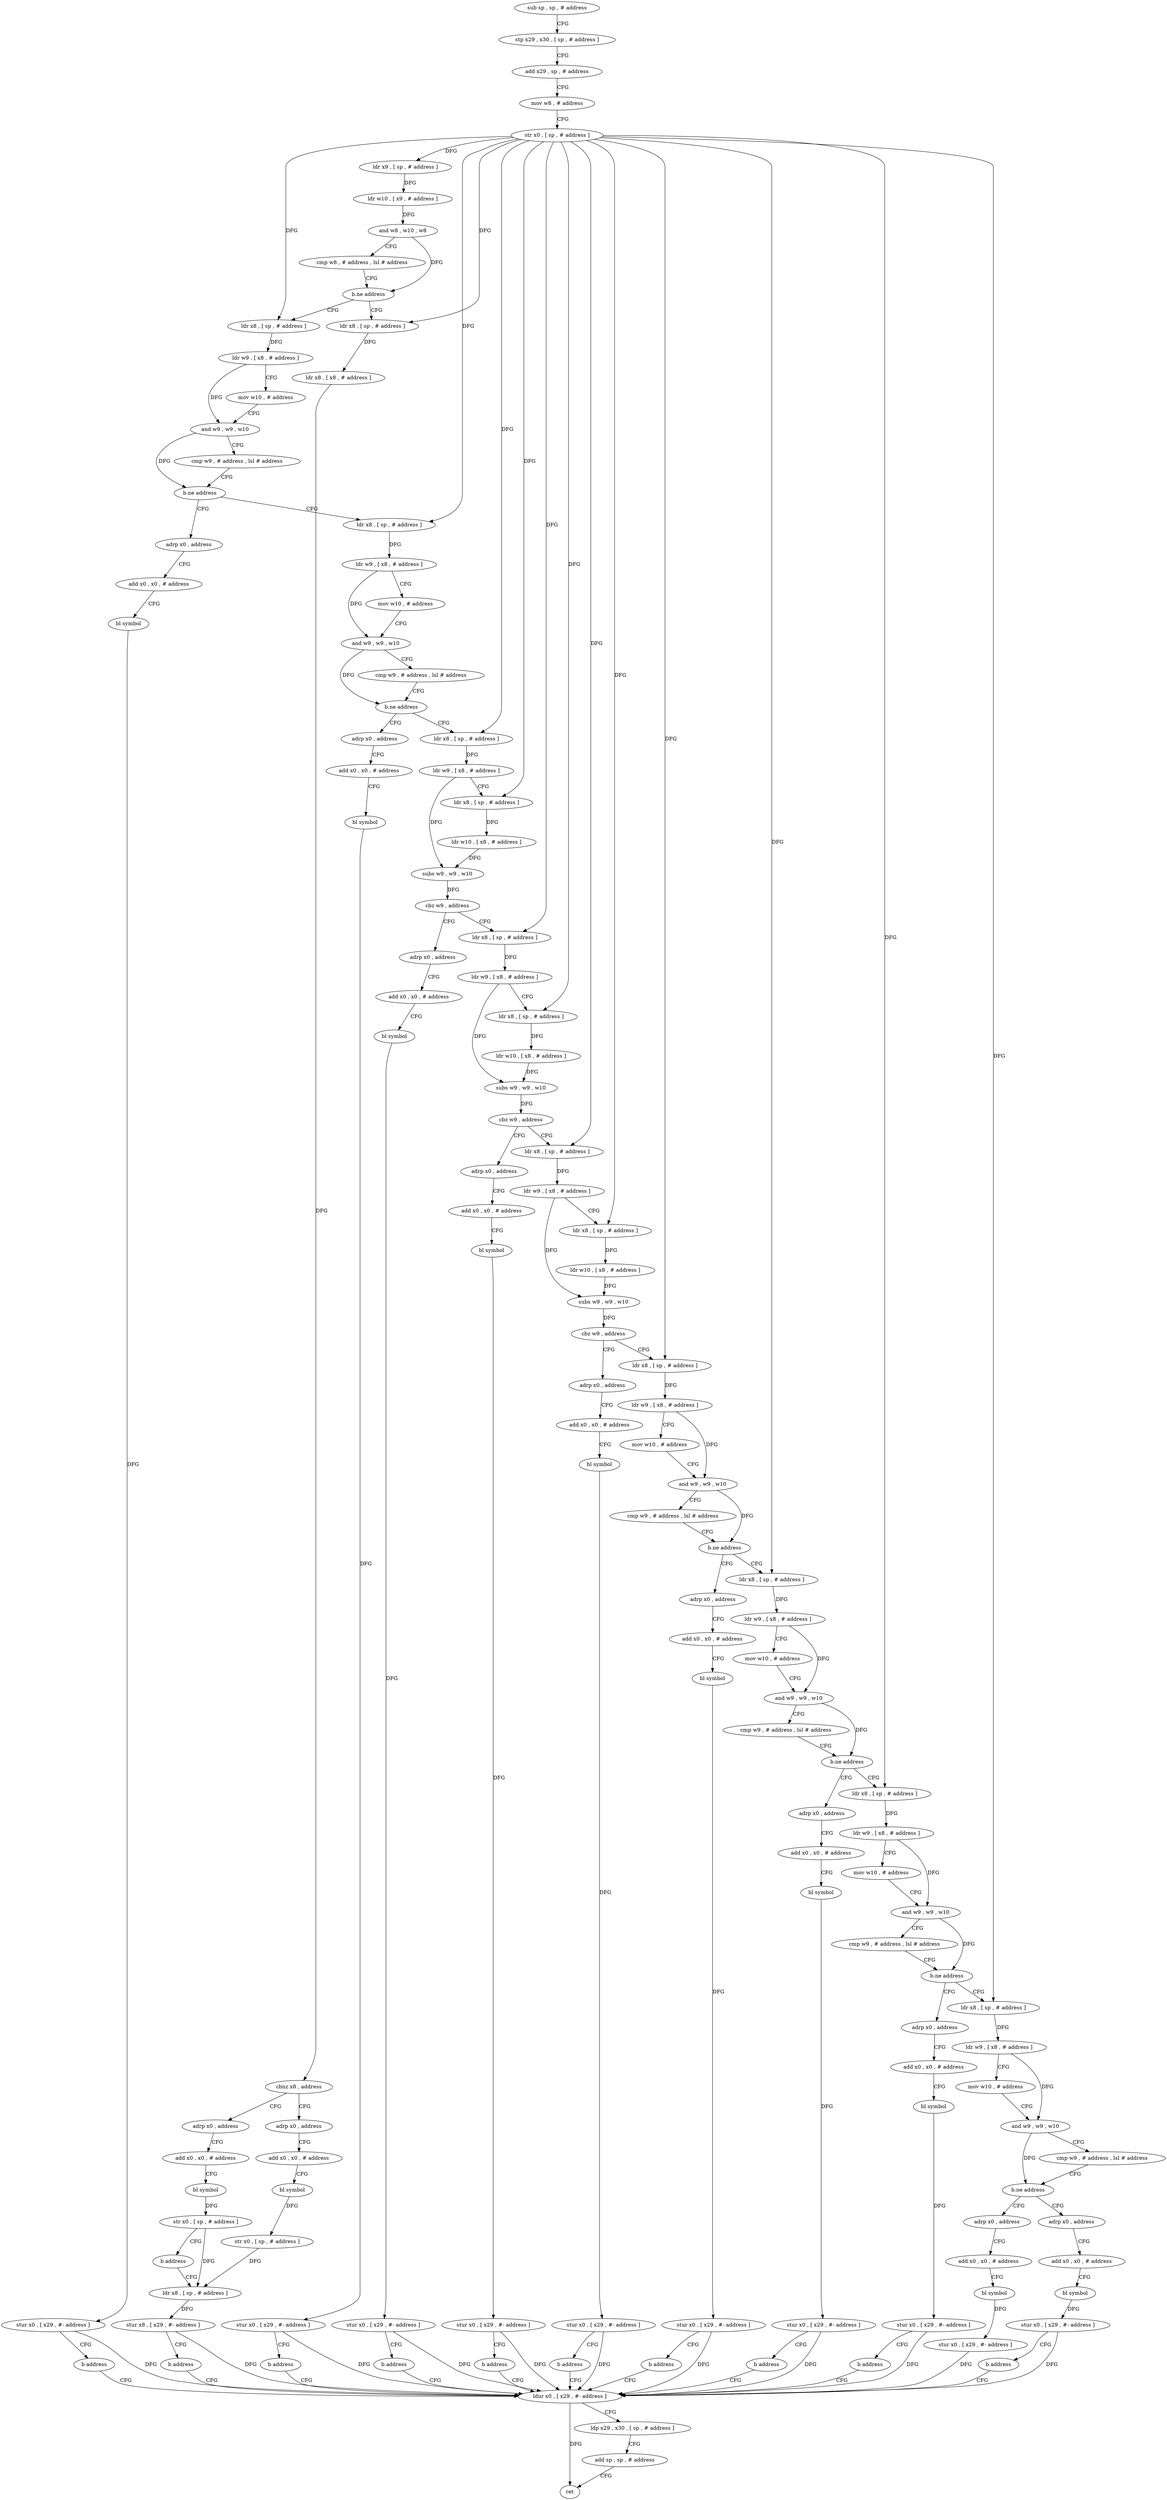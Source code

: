 digraph "func" {
"4255460" [label = "sub sp , sp , # address" ]
"4255464" [label = "stp x29 , x30 , [ sp , # address ]" ]
"4255468" [label = "add x29 , sp , # address" ]
"4255472" [label = "mov w8 , # address" ]
"4255476" [label = "str x0 , [ sp , # address ]" ]
"4255480" [label = "ldr x9 , [ sp , # address ]" ]
"4255484" [label = "ldr w10 , [ x9 , # address ]" ]
"4255488" [label = "and w8 , w10 , w8" ]
"4255492" [label = "cmp w8 , # address , lsl # address" ]
"4255496" [label = "b.ne address" ]
"4255560" [label = "ldr x8 , [ sp , # address ]" ]
"4255500" [label = "ldr x8 , [ sp , # address ]" ]
"4255564" [label = "ldr w9 , [ x8 , # address ]" ]
"4255568" [label = "mov w10 , # address" ]
"4255572" [label = "and w9 , w9 , w10" ]
"4255576" [label = "cmp w9 , # address , lsl # address" ]
"4255580" [label = "b.ne address" ]
"4255604" [label = "ldr x8 , [ sp , # address ]" ]
"4255584" [label = "adrp x0 , address" ]
"4255504" [label = "ldr x8 , [ x8 , # address ]" ]
"4255508" [label = "cbnz x8 , address" ]
"4255532" [label = "adrp x0 , address" ]
"4255512" [label = "adrp x0 , address" ]
"4255608" [label = "ldr w9 , [ x8 , # address ]" ]
"4255612" [label = "mov w10 , # address" ]
"4255616" [label = "and w9 , w9 , w10" ]
"4255620" [label = "cmp w9 , # address , lsl # address" ]
"4255624" [label = "b.ne address" ]
"4255648" [label = "ldr x8 , [ sp , # address ]" ]
"4255628" [label = "adrp x0 , address" ]
"4255588" [label = "add x0 , x0 , # address" ]
"4255592" [label = "bl symbol" ]
"4255596" [label = "stur x0 , [ x29 , #- address ]" ]
"4255600" [label = "b address" ]
"4255972" [label = "ldur x0 , [ x29 , #- address ]" ]
"4255536" [label = "add x0 , x0 , # address" ]
"4255540" [label = "bl symbol" ]
"4255544" [label = "str x0 , [ sp , # address ]" ]
"4255548" [label = "ldr x8 , [ sp , # address ]" ]
"4255516" [label = "add x0 , x0 , # address" ]
"4255520" [label = "bl symbol" ]
"4255524" [label = "str x0 , [ sp , # address ]" ]
"4255528" [label = "b address" ]
"4255652" [label = "ldr w9 , [ x8 , # address ]" ]
"4255656" [label = "ldr x8 , [ sp , # address ]" ]
"4255660" [label = "ldr w10 , [ x8 , # address ]" ]
"4255664" [label = "subs w9 , w9 , w10" ]
"4255668" [label = "cbz w9 , address" ]
"4255692" [label = "ldr x8 , [ sp , # address ]" ]
"4255672" [label = "adrp x0 , address" ]
"4255632" [label = "add x0 , x0 , # address" ]
"4255636" [label = "bl symbol" ]
"4255640" [label = "stur x0 , [ x29 , #- address ]" ]
"4255644" [label = "b address" ]
"4255976" [label = "ldp x29 , x30 , [ sp , # address ]" ]
"4255980" [label = "add sp , sp , # address" ]
"4255984" [label = "ret" ]
"4255552" [label = "stur x8 , [ x29 , #- address ]" ]
"4255556" [label = "b address" ]
"4255696" [label = "ldr w9 , [ x8 , # address ]" ]
"4255700" [label = "ldr x8 , [ sp , # address ]" ]
"4255704" [label = "ldr w10 , [ x8 , # address ]" ]
"4255708" [label = "subs w9 , w9 , w10" ]
"4255712" [label = "cbz w9 , address" ]
"4255736" [label = "ldr x8 , [ sp , # address ]" ]
"4255716" [label = "adrp x0 , address" ]
"4255676" [label = "add x0 , x0 , # address" ]
"4255680" [label = "bl symbol" ]
"4255684" [label = "stur x0 , [ x29 , #- address ]" ]
"4255688" [label = "b address" ]
"4255740" [label = "ldr w9 , [ x8 , # address ]" ]
"4255744" [label = "ldr x8 , [ sp , # address ]" ]
"4255748" [label = "ldr w10 , [ x8 , # address ]" ]
"4255752" [label = "subs w9 , w9 , w10" ]
"4255756" [label = "cbz w9 , address" ]
"4255780" [label = "ldr x8 , [ sp , # address ]" ]
"4255760" [label = "adrp x0 , address" ]
"4255720" [label = "add x0 , x0 , # address" ]
"4255724" [label = "bl symbol" ]
"4255728" [label = "stur x0 , [ x29 , #- address ]" ]
"4255732" [label = "b address" ]
"4255784" [label = "ldr w9 , [ x8 , # address ]" ]
"4255788" [label = "mov w10 , # address" ]
"4255792" [label = "and w9 , w9 , w10" ]
"4255796" [label = "cmp w9 , # address , lsl # address" ]
"4255800" [label = "b.ne address" ]
"4255824" [label = "ldr x8 , [ sp , # address ]" ]
"4255804" [label = "adrp x0 , address" ]
"4255764" [label = "add x0 , x0 , # address" ]
"4255768" [label = "bl symbol" ]
"4255772" [label = "stur x0 , [ x29 , #- address ]" ]
"4255776" [label = "b address" ]
"4255828" [label = "ldr w9 , [ x8 , # address ]" ]
"4255832" [label = "mov w10 , # address" ]
"4255836" [label = "and w9 , w9 , w10" ]
"4255840" [label = "cmp w9 , # address , lsl # address" ]
"4255844" [label = "b.ne address" ]
"4255868" [label = "ldr x8 , [ sp , # address ]" ]
"4255848" [label = "adrp x0 , address" ]
"4255808" [label = "add x0 , x0 , # address" ]
"4255812" [label = "bl symbol" ]
"4255816" [label = "stur x0 , [ x29 , #- address ]" ]
"4255820" [label = "b address" ]
"4255872" [label = "ldr w9 , [ x8 , # address ]" ]
"4255876" [label = "mov w10 , # address" ]
"4255880" [label = "and w9 , w9 , w10" ]
"4255884" [label = "cmp w9 , # address , lsl # address" ]
"4255888" [label = "b.ne address" ]
"4255912" [label = "ldr x8 , [ sp , # address ]" ]
"4255892" [label = "adrp x0 , address" ]
"4255852" [label = "add x0 , x0 , # address" ]
"4255856" [label = "bl symbol" ]
"4255860" [label = "stur x0 , [ x29 , #- address ]" ]
"4255864" [label = "b address" ]
"4255916" [label = "ldr w9 , [ x8 , # address ]" ]
"4255920" [label = "mov w10 , # address" ]
"4255924" [label = "and w9 , w9 , w10" ]
"4255928" [label = "cmp w9 , # address , lsl # address" ]
"4255932" [label = "b.ne address" ]
"4255956" [label = "adrp x0 , address" ]
"4255936" [label = "adrp x0 , address" ]
"4255896" [label = "add x0 , x0 , # address" ]
"4255900" [label = "bl symbol" ]
"4255904" [label = "stur x0 , [ x29 , #- address ]" ]
"4255908" [label = "b address" ]
"4255960" [label = "add x0 , x0 , # address" ]
"4255964" [label = "bl symbol" ]
"4255968" [label = "stur x0 , [ x29 , #- address ]" ]
"4255940" [label = "add x0 , x0 , # address" ]
"4255944" [label = "bl symbol" ]
"4255948" [label = "stur x0 , [ x29 , #- address ]" ]
"4255952" [label = "b address" ]
"4255460" -> "4255464" [ label = "CFG" ]
"4255464" -> "4255468" [ label = "CFG" ]
"4255468" -> "4255472" [ label = "CFG" ]
"4255472" -> "4255476" [ label = "CFG" ]
"4255476" -> "4255480" [ label = "DFG" ]
"4255476" -> "4255560" [ label = "DFG" ]
"4255476" -> "4255500" [ label = "DFG" ]
"4255476" -> "4255604" [ label = "DFG" ]
"4255476" -> "4255648" [ label = "DFG" ]
"4255476" -> "4255656" [ label = "DFG" ]
"4255476" -> "4255692" [ label = "DFG" ]
"4255476" -> "4255700" [ label = "DFG" ]
"4255476" -> "4255736" [ label = "DFG" ]
"4255476" -> "4255744" [ label = "DFG" ]
"4255476" -> "4255780" [ label = "DFG" ]
"4255476" -> "4255824" [ label = "DFG" ]
"4255476" -> "4255868" [ label = "DFG" ]
"4255476" -> "4255912" [ label = "DFG" ]
"4255480" -> "4255484" [ label = "DFG" ]
"4255484" -> "4255488" [ label = "DFG" ]
"4255488" -> "4255492" [ label = "CFG" ]
"4255488" -> "4255496" [ label = "DFG" ]
"4255492" -> "4255496" [ label = "CFG" ]
"4255496" -> "4255560" [ label = "CFG" ]
"4255496" -> "4255500" [ label = "CFG" ]
"4255560" -> "4255564" [ label = "DFG" ]
"4255500" -> "4255504" [ label = "DFG" ]
"4255564" -> "4255568" [ label = "CFG" ]
"4255564" -> "4255572" [ label = "DFG" ]
"4255568" -> "4255572" [ label = "CFG" ]
"4255572" -> "4255576" [ label = "CFG" ]
"4255572" -> "4255580" [ label = "DFG" ]
"4255576" -> "4255580" [ label = "CFG" ]
"4255580" -> "4255604" [ label = "CFG" ]
"4255580" -> "4255584" [ label = "CFG" ]
"4255604" -> "4255608" [ label = "DFG" ]
"4255584" -> "4255588" [ label = "CFG" ]
"4255504" -> "4255508" [ label = "DFG" ]
"4255508" -> "4255532" [ label = "CFG" ]
"4255508" -> "4255512" [ label = "CFG" ]
"4255532" -> "4255536" [ label = "CFG" ]
"4255512" -> "4255516" [ label = "CFG" ]
"4255608" -> "4255612" [ label = "CFG" ]
"4255608" -> "4255616" [ label = "DFG" ]
"4255612" -> "4255616" [ label = "CFG" ]
"4255616" -> "4255620" [ label = "CFG" ]
"4255616" -> "4255624" [ label = "DFG" ]
"4255620" -> "4255624" [ label = "CFG" ]
"4255624" -> "4255648" [ label = "CFG" ]
"4255624" -> "4255628" [ label = "CFG" ]
"4255648" -> "4255652" [ label = "DFG" ]
"4255628" -> "4255632" [ label = "CFG" ]
"4255588" -> "4255592" [ label = "CFG" ]
"4255592" -> "4255596" [ label = "DFG" ]
"4255596" -> "4255600" [ label = "CFG" ]
"4255596" -> "4255972" [ label = "DFG" ]
"4255600" -> "4255972" [ label = "CFG" ]
"4255972" -> "4255976" [ label = "CFG" ]
"4255972" -> "4255984" [ label = "DFG" ]
"4255536" -> "4255540" [ label = "CFG" ]
"4255540" -> "4255544" [ label = "DFG" ]
"4255544" -> "4255548" [ label = "DFG" ]
"4255548" -> "4255552" [ label = "DFG" ]
"4255516" -> "4255520" [ label = "CFG" ]
"4255520" -> "4255524" [ label = "DFG" ]
"4255524" -> "4255528" [ label = "CFG" ]
"4255524" -> "4255548" [ label = "DFG" ]
"4255528" -> "4255548" [ label = "CFG" ]
"4255652" -> "4255656" [ label = "CFG" ]
"4255652" -> "4255664" [ label = "DFG" ]
"4255656" -> "4255660" [ label = "DFG" ]
"4255660" -> "4255664" [ label = "DFG" ]
"4255664" -> "4255668" [ label = "DFG" ]
"4255668" -> "4255692" [ label = "CFG" ]
"4255668" -> "4255672" [ label = "CFG" ]
"4255692" -> "4255696" [ label = "DFG" ]
"4255672" -> "4255676" [ label = "CFG" ]
"4255632" -> "4255636" [ label = "CFG" ]
"4255636" -> "4255640" [ label = "DFG" ]
"4255640" -> "4255644" [ label = "CFG" ]
"4255640" -> "4255972" [ label = "DFG" ]
"4255644" -> "4255972" [ label = "CFG" ]
"4255976" -> "4255980" [ label = "CFG" ]
"4255980" -> "4255984" [ label = "CFG" ]
"4255552" -> "4255556" [ label = "CFG" ]
"4255552" -> "4255972" [ label = "DFG" ]
"4255556" -> "4255972" [ label = "CFG" ]
"4255696" -> "4255700" [ label = "CFG" ]
"4255696" -> "4255708" [ label = "DFG" ]
"4255700" -> "4255704" [ label = "DFG" ]
"4255704" -> "4255708" [ label = "DFG" ]
"4255708" -> "4255712" [ label = "DFG" ]
"4255712" -> "4255736" [ label = "CFG" ]
"4255712" -> "4255716" [ label = "CFG" ]
"4255736" -> "4255740" [ label = "DFG" ]
"4255716" -> "4255720" [ label = "CFG" ]
"4255676" -> "4255680" [ label = "CFG" ]
"4255680" -> "4255684" [ label = "DFG" ]
"4255684" -> "4255688" [ label = "CFG" ]
"4255684" -> "4255972" [ label = "DFG" ]
"4255688" -> "4255972" [ label = "CFG" ]
"4255740" -> "4255744" [ label = "CFG" ]
"4255740" -> "4255752" [ label = "DFG" ]
"4255744" -> "4255748" [ label = "DFG" ]
"4255748" -> "4255752" [ label = "DFG" ]
"4255752" -> "4255756" [ label = "DFG" ]
"4255756" -> "4255780" [ label = "CFG" ]
"4255756" -> "4255760" [ label = "CFG" ]
"4255780" -> "4255784" [ label = "DFG" ]
"4255760" -> "4255764" [ label = "CFG" ]
"4255720" -> "4255724" [ label = "CFG" ]
"4255724" -> "4255728" [ label = "DFG" ]
"4255728" -> "4255732" [ label = "CFG" ]
"4255728" -> "4255972" [ label = "DFG" ]
"4255732" -> "4255972" [ label = "CFG" ]
"4255784" -> "4255788" [ label = "CFG" ]
"4255784" -> "4255792" [ label = "DFG" ]
"4255788" -> "4255792" [ label = "CFG" ]
"4255792" -> "4255796" [ label = "CFG" ]
"4255792" -> "4255800" [ label = "DFG" ]
"4255796" -> "4255800" [ label = "CFG" ]
"4255800" -> "4255824" [ label = "CFG" ]
"4255800" -> "4255804" [ label = "CFG" ]
"4255824" -> "4255828" [ label = "DFG" ]
"4255804" -> "4255808" [ label = "CFG" ]
"4255764" -> "4255768" [ label = "CFG" ]
"4255768" -> "4255772" [ label = "DFG" ]
"4255772" -> "4255776" [ label = "CFG" ]
"4255772" -> "4255972" [ label = "DFG" ]
"4255776" -> "4255972" [ label = "CFG" ]
"4255828" -> "4255832" [ label = "CFG" ]
"4255828" -> "4255836" [ label = "DFG" ]
"4255832" -> "4255836" [ label = "CFG" ]
"4255836" -> "4255840" [ label = "CFG" ]
"4255836" -> "4255844" [ label = "DFG" ]
"4255840" -> "4255844" [ label = "CFG" ]
"4255844" -> "4255868" [ label = "CFG" ]
"4255844" -> "4255848" [ label = "CFG" ]
"4255868" -> "4255872" [ label = "DFG" ]
"4255848" -> "4255852" [ label = "CFG" ]
"4255808" -> "4255812" [ label = "CFG" ]
"4255812" -> "4255816" [ label = "DFG" ]
"4255816" -> "4255820" [ label = "CFG" ]
"4255816" -> "4255972" [ label = "DFG" ]
"4255820" -> "4255972" [ label = "CFG" ]
"4255872" -> "4255876" [ label = "CFG" ]
"4255872" -> "4255880" [ label = "DFG" ]
"4255876" -> "4255880" [ label = "CFG" ]
"4255880" -> "4255884" [ label = "CFG" ]
"4255880" -> "4255888" [ label = "DFG" ]
"4255884" -> "4255888" [ label = "CFG" ]
"4255888" -> "4255912" [ label = "CFG" ]
"4255888" -> "4255892" [ label = "CFG" ]
"4255912" -> "4255916" [ label = "DFG" ]
"4255892" -> "4255896" [ label = "CFG" ]
"4255852" -> "4255856" [ label = "CFG" ]
"4255856" -> "4255860" [ label = "DFG" ]
"4255860" -> "4255864" [ label = "CFG" ]
"4255860" -> "4255972" [ label = "DFG" ]
"4255864" -> "4255972" [ label = "CFG" ]
"4255916" -> "4255920" [ label = "CFG" ]
"4255916" -> "4255924" [ label = "DFG" ]
"4255920" -> "4255924" [ label = "CFG" ]
"4255924" -> "4255928" [ label = "CFG" ]
"4255924" -> "4255932" [ label = "DFG" ]
"4255928" -> "4255932" [ label = "CFG" ]
"4255932" -> "4255956" [ label = "CFG" ]
"4255932" -> "4255936" [ label = "CFG" ]
"4255956" -> "4255960" [ label = "CFG" ]
"4255936" -> "4255940" [ label = "CFG" ]
"4255896" -> "4255900" [ label = "CFG" ]
"4255900" -> "4255904" [ label = "DFG" ]
"4255904" -> "4255908" [ label = "CFG" ]
"4255904" -> "4255972" [ label = "DFG" ]
"4255908" -> "4255972" [ label = "CFG" ]
"4255960" -> "4255964" [ label = "CFG" ]
"4255964" -> "4255968" [ label = "DFG" ]
"4255968" -> "4255972" [ label = "DFG" ]
"4255940" -> "4255944" [ label = "CFG" ]
"4255944" -> "4255948" [ label = "DFG" ]
"4255948" -> "4255952" [ label = "CFG" ]
"4255948" -> "4255972" [ label = "DFG" ]
"4255952" -> "4255972" [ label = "CFG" ]
}
